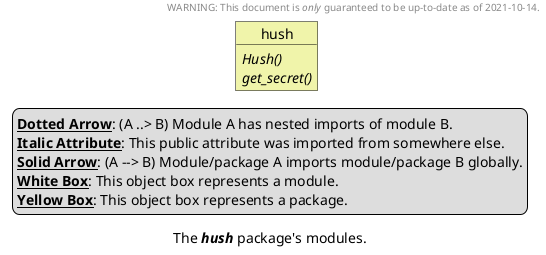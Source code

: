@startuml

/' This line hides "stereotypes" (e.g. <<package>>) from our diagram. '/
hide stereotype

caption The //**hush**// package's modules.

header
    WARNING: This document is //only// guaranteed to be up-to-date as of 2021-10-14.
endheader

legend center
    **__Dotted Arrow__**: (A ..> B) Module A has nested imports of module B.
    **__Italic Attribute__**: This public attribute was imported from somewhere else.
    **__Solid Arrow__**: (A --> B) Module/package A imports module/package B globally.
    **__White Box__**: This object box represents a module.
    **__Yellow Box__**: This object box represents a package.
endlegend

skinparam object {
    BackgroundColor WhiteSmoke
    BorderColor Black
    ArrowColor Black

    BackgroundColor<<package>> #f0f4aa
}

object "hush" as h <<package>> {
    //Hush()//
    //get_secret()//
}

object "hush._core" as h.core {
    Hush()
    get_secret()
}

object "hush._cli" as h.cli {
    main()
}

object "hush.plugin" as h.p <<package>> {
    //hookimpl()//
    //manager()//
}

object "hush.plugin._core" as h.p.core {
    manager()
}

object "hush.plugin._hooks" as h.p.hooks {
    hookimpl()
    hookspec()
}

object "hush.plugin._specs" as h.p.specs {
    get_secret()
}

object "hush.plugin._builtin" as h.p.b <<package>> {
    //get_plugin_modules()//
}

object "hush.plugin._builtin._core" as h.p.b.core {
    get_plugin_modules()
}

object "hush.plugin._builtin.envvars" as h.p.b.envvars {
    get_secret()
}

object "hush.plugin._builtin.pass_store" as h.p.b.pass_store {
    get_secret()
}

h --> h.core
h.cli --> h
h.core --> h.p
h.p --> h.p.core
h.p --> h.p.hooks
h.p.specs --> h.p.hooks
h.p.b.envvars --> h.p
h.p.b.pass_store --> h.p
h.p.b --> h.p.b.core
h.p.core --> h.p.b
h.p.core --> h.p.specs
h.p.b.core ..> h.p.b.envvars
h.p.b.core ..> h.p.b.pass_store

@enduml
